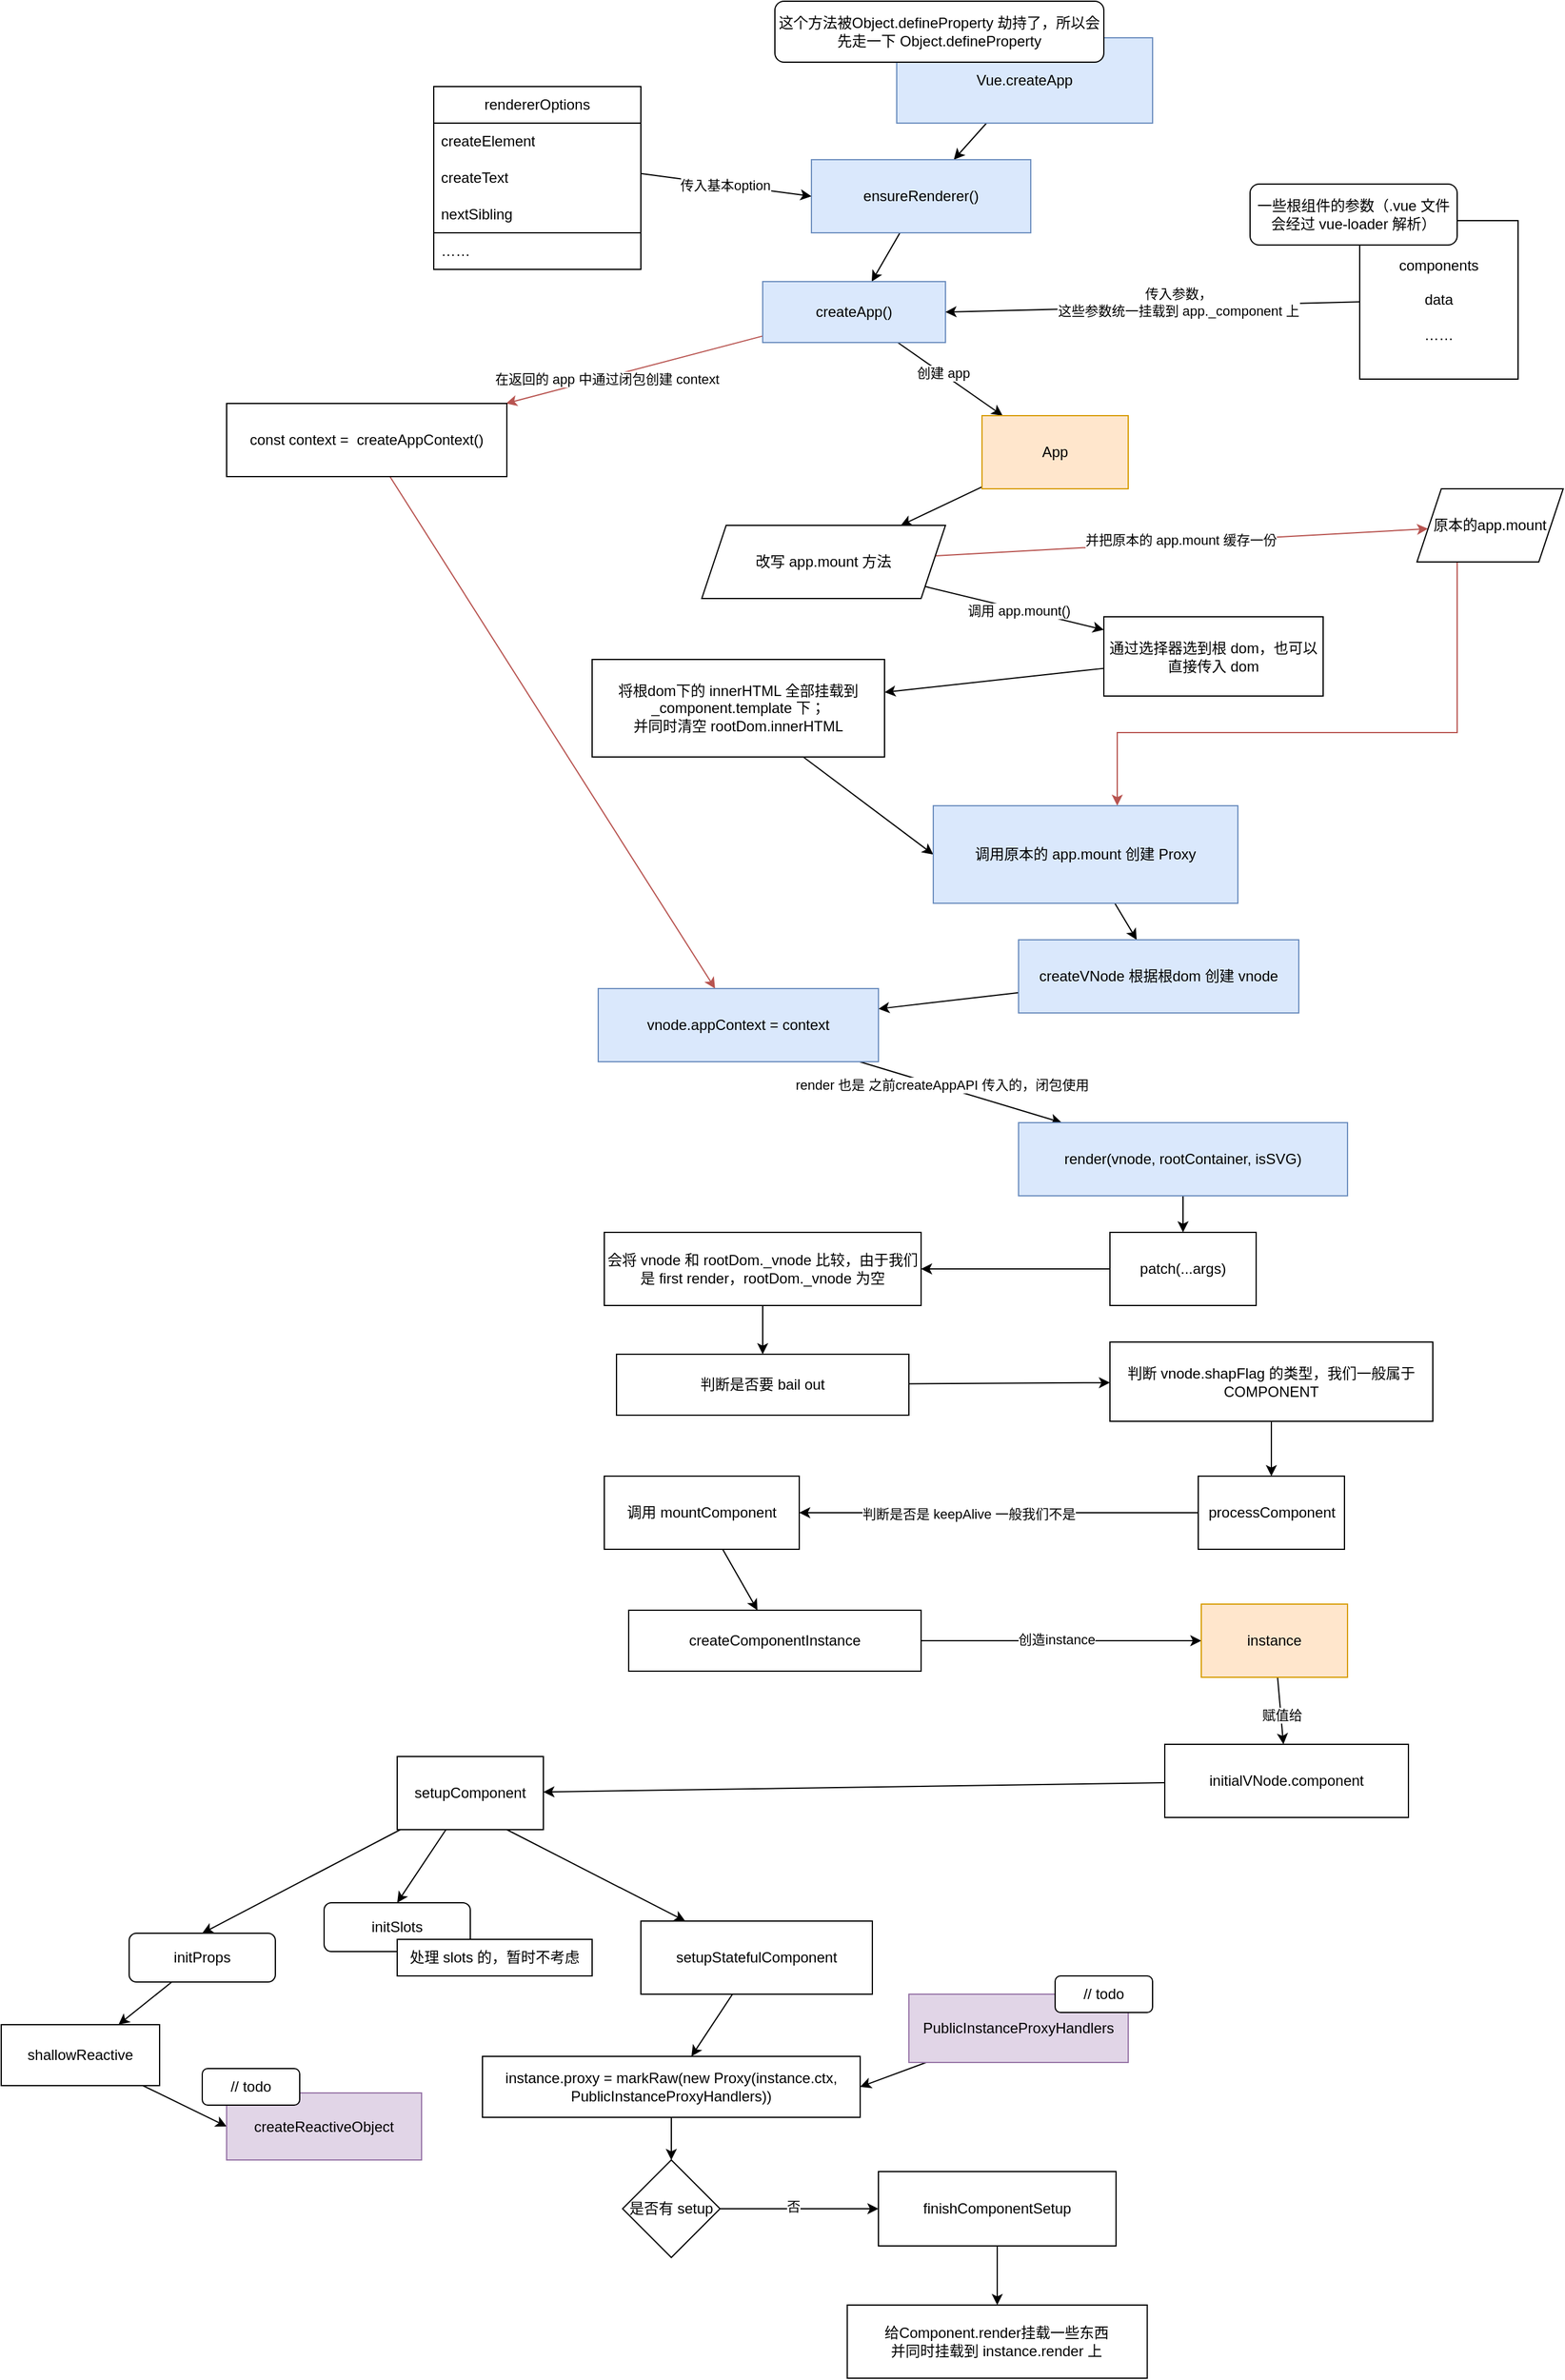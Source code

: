<mxfile version="21.7.2" type="github">
  <diagram name="第 1 页" id="jVa2W7IPWwnAXI4XaTAD">
    <mxGraphModel dx="2261" dy="822" grid="1" gridSize="10" guides="1" tooltips="1" connect="1" arrows="1" fold="1" page="1" pageScale="1" pageWidth="827" pageHeight="1169" math="0" shadow="0">
      <root>
        <mxCell id="0" />
        <mxCell id="1" parent="0" />
        <mxCell id="zJVTqqphNSBY5kHAIyzm-97" style="edgeStyle=none;rounded=0;orthogonalLoop=1;jettySize=auto;html=1;exitX=0.75;exitY=1;exitDx=0;exitDy=0;" edge="1" parent="1" source="zJVTqqphNSBY5kHAIyzm-80" target="zJVTqqphNSBY5kHAIyzm-98">
          <mxGeometry relative="1" as="geometry">
            <mxPoint x="410" y="1750" as="targetPoint" />
            <mxPoint x="220" y="1695.001" as="sourcePoint" />
          </mxGeometry>
        </mxCell>
        <mxCell id="zJVTqqphNSBY5kHAIyzm-1" style="rounded=0;orthogonalLoop=1;jettySize=auto;html=1;" edge="1" parent="1" source="simCPiNDv_beY422lD6f-1" target="zJVTqqphNSBY5kHAIyzm-2">
          <mxGeometry relative="1" as="geometry">
            <mxPoint x="320" y="270" as="targetPoint" />
          </mxGeometry>
        </mxCell>
        <mxCell id="simCPiNDv_beY422lD6f-1" value="Vue.createApp" style="rounded=0;whiteSpace=wrap;html=1;fillColor=#dae8fc;strokeColor=#6c8ebf;" parent="1" vertex="1">
          <mxGeometry x="280" y="110" width="210" height="70" as="geometry" />
        </mxCell>
        <mxCell id="simCPiNDv_beY422lD6f-2" value="这个方法被Object.defineProperty 劫持了，所以会先走一下 Object.defineProperty" style="rounded=1;whiteSpace=wrap;html=1;" parent="1" vertex="1">
          <mxGeometry x="180" y="80" width="270" height="50" as="geometry" />
        </mxCell>
        <mxCell id="zJVTqqphNSBY5kHAIyzm-11" style="rounded=0;orthogonalLoop=1;jettySize=auto;html=1;" edge="1" parent="1" source="zJVTqqphNSBY5kHAIyzm-2" target="zJVTqqphNSBY5kHAIyzm-12">
          <mxGeometry relative="1" as="geometry">
            <mxPoint x="280" y="360" as="targetPoint" />
          </mxGeometry>
        </mxCell>
        <mxCell id="zJVTqqphNSBY5kHAIyzm-2" value="ensureRenderer()" style="rounded=0;whiteSpace=wrap;html=1;fillColor=#dae8fc;strokeColor=#6c8ebf;" vertex="1" parent="1">
          <mxGeometry x="210" y="210" width="180" height="60" as="geometry" />
        </mxCell>
        <mxCell id="zJVTqqphNSBY5kHAIyzm-7" style="rounded=0;orthogonalLoop=1;jettySize=auto;html=1;entryX=0;entryY=0.5;entryDx=0;entryDy=0;" edge="1" parent="1" source="zJVTqqphNSBY5kHAIyzm-3" target="zJVTqqphNSBY5kHAIyzm-2">
          <mxGeometry relative="1" as="geometry" />
        </mxCell>
        <mxCell id="zJVTqqphNSBY5kHAIyzm-8" value="传入基本option" style="edgeLabel;html=1;align=center;verticalAlign=middle;resizable=0;points=[];" vertex="1" connectable="0" parent="zJVTqqphNSBY5kHAIyzm-7">
          <mxGeometry x="-0.017" relative="1" as="geometry">
            <mxPoint as="offset" />
          </mxGeometry>
        </mxCell>
        <mxCell id="zJVTqqphNSBY5kHAIyzm-3" value="rendererOptions" style="swimlane;fontStyle=0;childLayout=stackLayout;horizontal=1;startSize=30;horizontalStack=0;resizeParent=1;resizeParentMax=0;resizeLast=0;collapsible=1;marginBottom=0;whiteSpace=wrap;html=1;" vertex="1" parent="1">
          <mxGeometry x="-100" y="150" width="170" height="120" as="geometry" />
        </mxCell>
        <mxCell id="zJVTqqphNSBY5kHAIyzm-4" value="createElement" style="text;strokeColor=none;fillColor=none;align=left;verticalAlign=middle;spacingLeft=4;spacingRight=4;overflow=hidden;points=[[0,0.5],[1,0.5]];portConstraint=eastwest;rotatable=0;whiteSpace=wrap;html=1;" vertex="1" parent="zJVTqqphNSBY5kHAIyzm-3">
          <mxGeometry y="30" width="170" height="30" as="geometry" />
        </mxCell>
        <mxCell id="zJVTqqphNSBY5kHAIyzm-5" value="createText" style="text;strokeColor=none;fillColor=none;align=left;verticalAlign=middle;spacingLeft=4;spacingRight=4;overflow=hidden;points=[[0,0.5],[1,0.5]];portConstraint=eastwest;rotatable=0;whiteSpace=wrap;html=1;" vertex="1" parent="zJVTqqphNSBY5kHAIyzm-3">
          <mxGeometry y="60" width="170" height="30" as="geometry" />
        </mxCell>
        <mxCell id="zJVTqqphNSBY5kHAIyzm-6" value="nextSibling" style="text;strokeColor=none;fillColor=none;align=left;verticalAlign=middle;spacingLeft=4;spacingRight=4;overflow=hidden;points=[[0,0.5],[1,0.5]];portConstraint=eastwest;rotatable=0;whiteSpace=wrap;html=1;" vertex="1" parent="zJVTqqphNSBY5kHAIyzm-3">
          <mxGeometry y="90" width="170" height="30" as="geometry" />
        </mxCell>
        <mxCell id="zJVTqqphNSBY5kHAIyzm-10" value="……" style="text;strokeColor=default;fillColor=none;align=left;verticalAlign=middle;spacingLeft=4;spacingRight=4;overflow=hidden;points=[[0,0.5],[1,0.5]];portConstraint=eastwest;rotatable=0;whiteSpace=wrap;html=1;" vertex="1" parent="1">
          <mxGeometry x="-100" y="270" width="170" height="30" as="geometry" />
        </mxCell>
        <mxCell id="zJVTqqphNSBY5kHAIyzm-13" style="rounded=0;orthogonalLoop=1;jettySize=auto;html=1;" edge="1" parent="1" source="zJVTqqphNSBY5kHAIyzm-12" target="zJVTqqphNSBY5kHAIyzm-14">
          <mxGeometry relative="1" as="geometry">
            <mxPoint x="270" y="460" as="targetPoint" />
          </mxGeometry>
        </mxCell>
        <mxCell id="zJVTqqphNSBY5kHAIyzm-15" value="创建 app" style="edgeLabel;html=1;align=center;verticalAlign=middle;resizable=0;points=[];" vertex="1" connectable="0" parent="zJVTqqphNSBY5kHAIyzm-13">
          <mxGeometry x="-0.15" y="1" relative="1" as="geometry">
            <mxPoint as="offset" />
          </mxGeometry>
        </mxCell>
        <mxCell id="zJVTqqphNSBY5kHAIyzm-46" style="edgeStyle=none;rounded=0;orthogonalLoop=1;jettySize=auto;html=1;fillColor=#f8cecc;strokeColor=#b85450;" edge="1" parent="1" source="zJVTqqphNSBY5kHAIyzm-12" target="zJVTqqphNSBY5kHAIyzm-48">
          <mxGeometry relative="1" as="geometry">
            <mxPoint y="420" as="targetPoint" />
          </mxGeometry>
        </mxCell>
        <mxCell id="zJVTqqphNSBY5kHAIyzm-47" value="在返回的 app 中通过闭包创建 context" style="edgeLabel;html=1;align=center;verticalAlign=middle;resizable=0;points=[];" vertex="1" connectable="0" parent="zJVTqqphNSBY5kHAIyzm-46">
          <mxGeometry x="0.219" y="2" relative="1" as="geometry">
            <mxPoint y="-1" as="offset" />
          </mxGeometry>
        </mxCell>
        <mxCell id="zJVTqqphNSBY5kHAIyzm-12" value="createApp()" style="rounded=0;whiteSpace=wrap;html=1;fillColor=#dae8fc;strokeColor=#6c8ebf;" vertex="1" parent="1">
          <mxGeometry x="170" y="310" width="150" height="50" as="geometry" />
        </mxCell>
        <mxCell id="zJVTqqphNSBY5kHAIyzm-26" style="edgeStyle=none;rounded=0;orthogonalLoop=1;jettySize=auto;html=1;" edge="1" parent="1" source="zJVTqqphNSBY5kHAIyzm-14" target="zJVTqqphNSBY5kHAIyzm-27">
          <mxGeometry relative="1" as="geometry">
            <mxPoint x="360" y="530" as="targetPoint" />
          </mxGeometry>
        </mxCell>
        <mxCell id="zJVTqqphNSBY5kHAIyzm-14" value="App" style="rounded=0;whiteSpace=wrap;html=1;fillColor=#ffe6cc;strokeColor=#d79b00;" vertex="1" parent="1">
          <mxGeometry x="350" y="420" width="120" height="60" as="geometry" />
        </mxCell>
        <mxCell id="zJVTqqphNSBY5kHAIyzm-20" style="edgeStyle=none;rounded=0;orthogonalLoop=1;jettySize=auto;html=1;entryX=1;entryY=0.5;entryDx=0;entryDy=0;" edge="1" parent="1" source="zJVTqqphNSBY5kHAIyzm-19" target="zJVTqqphNSBY5kHAIyzm-12">
          <mxGeometry relative="1" as="geometry" />
        </mxCell>
        <mxCell id="zJVTqqphNSBY5kHAIyzm-21" value="传入参数，&lt;br&gt;这些参数统一挂载到 app._component 上" style="edgeLabel;html=1;align=center;verticalAlign=middle;resizable=0;points=[];" vertex="1" connectable="0" parent="zJVTqqphNSBY5kHAIyzm-20">
          <mxGeometry x="0.08" y="-2" relative="1" as="geometry">
            <mxPoint x="34" y="-2" as="offset" />
          </mxGeometry>
        </mxCell>
        <mxCell id="zJVTqqphNSBY5kHAIyzm-19" value="components&lt;br&gt;&lt;br&gt;data&lt;br&gt;&lt;br&gt;……" style="whiteSpace=wrap;html=1;aspect=fixed;" vertex="1" parent="1">
          <mxGeometry x="660" y="260" width="130" height="130" as="geometry" />
        </mxCell>
        <mxCell id="zJVTqqphNSBY5kHAIyzm-24" value="一些根组件的参数（.vue 文件会经过 vue-loader 解析）" style="rounded=1;whiteSpace=wrap;html=1;" vertex="1" parent="1">
          <mxGeometry x="570" y="230" width="170" height="50" as="geometry" />
        </mxCell>
        <mxCell id="zJVTqqphNSBY5kHAIyzm-28" style="edgeStyle=none;rounded=0;orthogonalLoop=1;jettySize=auto;html=1;" edge="1" parent="1" source="zJVTqqphNSBY5kHAIyzm-27" target="zJVTqqphNSBY5kHAIyzm-31">
          <mxGeometry relative="1" as="geometry">
            <mxPoint x="390" y="620" as="targetPoint" />
          </mxGeometry>
        </mxCell>
        <mxCell id="zJVTqqphNSBY5kHAIyzm-29" value="调用 app.mount()" style="edgeLabel;html=1;align=center;verticalAlign=middle;resizable=0;points=[];" vertex="1" connectable="0" parent="zJVTqqphNSBY5kHAIyzm-28">
          <mxGeometry x="-0.183" y="-7" relative="1" as="geometry">
            <mxPoint x="18" y="-2" as="offset" />
          </mxGeometry>
        </mxCell>
        <mxCell id="zJVTqqphNSBY5kHAIyzm-35" style="edgeStyle=none;rounded=0;orthogonalLoop=1;jettySize=auto;html=1;fillColor=#f8cecc;strokeColor=#b85450;" edge="1" parent="1" source="zJVTqqphNSBY5kHAIyzm-27" target="zJVTqqphNSBY5kHAIyzm-37">
          <mxGeometry relative="1" as="geometry">
            <mxPoint x="650" y="530" as="targetPoint" />
          </mxGeometry>
        </mxCell>
        <mxCell id="zJVTqqphNSBY5kHAIyzm-36" value="并把原本的 app.mount 缓存一份" style="edgeLabel;html=1;align=center;verticalAlign=middle;resizable=0;points=[];" vertex="1" connectable="0" parent="zJVTqqphNSBY5kHAIyzm-35">
          <mxGeometry x="-0.008" y="2" relative="1" as="geometry">
            <mxPoint as="offset" />
          </mxGeometry>
        </mxCell>
        <mxCell id="zJVTqqphNSBY5kHAIyzm-27" value="改写 app.mount 方法" style="shape=parallelogram;perimeter=parallelogramPerimeter;whiteSpace=wrap;html=1;fixedSize=1;" vertex="1" parent="1">
          <mxGeometry x="120" y="510" width="200" height="60" as="geometry" />
        </mxCell>
        <mxCell id="zJVTqqphNSBY5kHAIyzm-33" style="edgeStyle=none;rounded=0;orthogonalLoop=1;jettySize=auto;html=1;" edge="1" parent="1" source="zJVTqqphNSBY5kHAIyzm-31" target="zJVTqqphNSBY5kHAIyzm-34">
          <mxGeometry relative="1" as="geometry">
            <mxPoint x="280" y="670" as="targetPoint" />
          </mxGeometry>
        </mxCell>
        <mxCell id="zJVTqqphNSBY5kHAIyzm-31" value="通过选择器选到根 dom，也可以直接传入 dom" style="rounded=0;whiteSpace=wrap;html=1;" vertex="1" parent="1">
          <mxGeometry x="450" y="585" width="180" height="65" as="geometry" />
        </mxCell>
        <mxCell id="zJVTqqphNSBY5kHAIyzm-38" style="edgeStyle=none;rounded=0;orthogonalLoop=1;jettySize=auto;html=1;entryX=0;entryY=0.5;entryDx=0;entryDy=0;" edge="1" parent="1" source="zJVTqqphNSBY5kHAIyzm-34" target="zJVTqqphNSBY5kHAIyzm-41">
          <mxGeometry relative="1" as="geometry">
            <mxPoint x="390" y="760" as="targetPoint" />
          </mxGeometry>
        </mxCell>
        <mxCell id="zJVTqqphNSBY5kHAIyzm-34" value="&lt;div style=&quot;&quot;&gt;&lt;span style=&quot;background-color: initial;&quot;&gt;将根dom下的 innerHTML 全部挂载到 _component.template 下；&lt;/span&gt;&lt;/div&gt;&lt;div style=&quot;&quot;&gt;&lt;span style=&quot;background-color: initial;&quot;&gt;并同时清空 rootDom.innerHTML&lt;/span&gt;&lt;/div&gt;" style="rounded=0;whiteSpace=wrap;html=1;align=center;" vertex="1" parent="1">
          <mxGeometry x="30" y="620" width="240" height="80" as="geometry" />
        </mxCell>
        <mxCell id="zJVTqqphNSBY5kHAIyzm-39" style="edgeStyle=orthogonalEdgeStyle;rounded=0;orthogonalLoop=1;jettySize=auto;html=1;fillColor=#f8cecc;strokeColor=#b85450;" edge="1" parent="1" source="zJVTqqphNSBY5kHAIyzm-37" target="zJVTqqphNSBY5kHAIyzm-41">
          <mxGeometry relative="1" as="geometry">
            <mxPoint x="460" y="760" as="targetPoint" />
            <Array as="points">
              <mxPoint x="740" y="680" />
              <mxPoint x="461" y="680" />
            </Array>
          </mxGeometry>
        </mxCell>
        <mxCell id="zJVTqqphNSBY5kHAIyzm-37" value="原本的app.mount" style="shape=parallelogram;perimeter=parallelogramPerimeter;whiteSpace=wrap;html=1;fixedSize=1;" vertex="1" parent="1">
          <mxGeometry x="707" y="480" width="120" height="60" as="geometry" />
        </mxCell>
        <mxCell id="zJVTqqphNSBY5kHAIyzm-42" style="edgeStyle=none;rounded=0;orthogonalLoop=1;jettySize=auto;html=1;" edge="1" parent="1" source="zJVTqqphNSBY5kHAIyzm-41" target="zJVTqqphNSBY5kHAIyzm-43">
          <mxGeometry relative="1" as="geometry">
            <mxPoint x="350" y="880" as="targetPoint" />
          </mxGeometry>
        </mxCell>
        <mxCell id="zJVTqqphNSBY5kHAIyzm-41" value="调用原本的 app.mount 创建 Proxy" style="rounded=0;whiteSpace=wrap;html=1;fillColor=#dae8fc;strokeColor=#6c8ebf;" vertex="1" parent="1">
          <mxGeometry x="310" y="740" width="250" height="80" as="geometry" />
        </mxCell>
        <mxCell id="zJVTqqphNSBY5kHAIyzm-51" style="edgeStyle=none;rounded=0;orthogonalLoop=1;jettySize=auto;html=1;" edge="1" parent="1" source="zJVTqqphNSBY5kHAIyzm-43" target="zJVTqqphNSBY5kHAIyzm-50">
          <mxGeometry relative="1" as="geometry" />
        </mxCell>
        <mxCell id="zJVTqqphNSBY5kHAIyzm-43" value="createVNode 根据根dom 创建 vnode" style="rounded=0;whiteSpace=wrap;html=1;fillColor=#dae8fc;strokeColor=#6c8ebf;" vertex="1" parent="1">
          <mxGeometry x="380" y="850" width="230" height="60" as="geometry" />
        </mxCell>
        <mxCell id="zJVTqqphNSBY5kHAIyzm-49" style="edgeStyle=none;rounded=0;orthogonalLoop=1;jettySize=auto;html=1;fillColor=#f8cecc;strokeColor=#b85450;" edge="1" parent="1" source="zJVTqqphNSBY5kHAIyzm-48" target="zJVTqqphNSBY5kHAIyzm-50">
          <mxGeometry relative="1" as="geometry">
            <mxPoint x="100" y="950" as="targetPoint" />
          </mxGeometry>
        </mxCell>
        <mxCell id="zJVTqqphNSBY5kHAIyzm-48" value="const context =&amp;nbsp;&amp;nbsp;createAppContext()" style="rounded=0;whiteSpace=wrap;html=1;" vertex="1" parent="1">
          <mxGeometry x="-270" y="410" width="230" height="60" as="geometry" />
        </mxCell>
        <mxCell id="zJVTqqphNSBY5kHAIyzm-52" style="edgeStyle=none;rounded=0;orthogonalLoop=1;jettySize=auto;html=1;" edge="1" parent="1" source="zJVTqqphNSBY5kHAIyzm-50" target="zJVTqqphNSBY5kHAIyzm-53">
          <mxGeometry relative="1" as="geometry">
            <mxPoint x="370" y="1000" as="targetPoint" />
          </mxGeometry>
        </mxCell>
        <mxCell id="zJVTqqphNSBY5kHAIyzm-54" value="render 也是 之前createAppAPI 传入的，闭包使用" style="edgeLabel;html=1;align=center;verticalAlign=middle;resizable=0;points=[];" vertex="1" connectable="0" parent="zJVTqqphNSBY5kHAIyzm-52">
          <mxGeometry x="-0.194" y="1" relative="1" as="geometry">
            <mxPoint as="offset" />
          </mxGeometry>
        </mxCell>
        <mxCell id="zJVTqqphNSBY5kHAIyzm-50" value="vnode.appContext = context" style="rounded=0;whiteSpace=wrap;html=1;fillColor=#dae8fc;strokeColor=#6c8ebf;" vertex="1" parent="1">
          <mxGeometry x="35" y="890" width="230" height="60" as="geometry" />
        </mxCell>
        <mxCell id="zJVTqqphNSBY5kHAIyzm-55" style="edgeStyle=none;rounded=0;orthogonalLoop=1;jettySize=auto;html=1;" edge="1" parent="1" source="zJVTqqphNSBY5kHAIyzm-53" target="zJVTqqphNSBY5kHAIyzm-56">
          <mxGeometry relative="1" as="geometry">
            <mxPoint x="515" y="1110" as="targetPoint" />
          </mxGeometry>
        </mxCell>
        <mxCell id="zJVTqqphNSBY5kHAIyzm-53" value="render(vnode, rootContainer, isSVG)" style="rounded=0;whiteSpace=wrap;html=1;fillColor=#dae8fc;strokeColor=#6c8ebf;" vertex="1" parent="1">
          <mxGeometry x="380" y="1000" width="270" height="60" as="geometry" />
        </mxCell>
        <mxCell id="zJVTqqphNSBY5kHAIyzm-57" style="edgeStyle=none;rounded=0;orthogonalLoop=1;jettySize=auto;html=1;" edge="1" parent="1" source="zJVTqqphNSBY5kHAIyzm-56" target="zJVTqqphNSBY5kHAIyzm-58">
          <mxGeometry relative="1" as="geometry">
            <mxPoint x="240" y="1120" as="targetPoint" />
          </mxGeometry>
        </mxCell>
        <mxCell id="zJVTqqphNSBY5kHAIyzm-56" value="patch(...args)" style="rounded=0;whiteSpace=wrap;html=1;" vertex="1" parent="1">
          <mxGeometry x="455" y="1090" width="120" height="60" as="geometry" />
        </mxCell>
        <mxCell id="zJVTqqphNSBY5kHAIyzm-59" style="edgeStyle=none;rounded=0;orthogonalLoop=1;jettySize=auto;html=1;" edge="1" parent="1" source="zJVTqqphNSBY5kHAIyzm-58" target="zJVTqqphNSBY5kHAIyzm-60">
          <mxGeometry relative="1" as="geometry">
            <mxPoint x="170" y="1210" as="targetPoint" />
          </mxGeometry>
        </mxCell>
        <mxCell id="zJVTqqphNSBY5kHAIyzm-58" value="会将 vnode 和 rootDom._vnode 比较，由于我们是 first render，rootDom._vnode 为空" style="rounded=0;whiteSpace=wrap;html=1;" vertex="1" parent="1">
          <mxGeometry x="40" y="1090" width="260" height="60" as="geometry" />
        </mxCell>
        <mxCell id="zJVTqqphNSBY5kHAIyzm-61" style="edgeStyle=none;rounded=0;orthogonalLoop=1;jettySize=auto;html=1;" edge="1" parent="1" source="zJVTqqphNSBY5kHAIyzm-60" target="zJVTqqphNSBY5kHAIyzm-62">
          <mxGeometry relative="1" as="geometry">
            <mxPoint x="400" y="1215" as="targetPoint" />
          </mxGeometry>
        </mxCell>
        <mxCell id="zJVTqqphNSBY5kHAIyzm-60" value="判断是否要 bail out" style="rounded=0;whiteSpace=wrap;html=1;" vertex="1" parent="1">
          <mxGeometry x="50" y="1190" width="240" height="50" as="geometry" />
        </mxCell>
        <mxCell id="zJVTqqphNSBY5kHAIyzm-63" style="edgeStyle=none;rounded=0;orthogonalLoop=1;jettySize=auto;html=1;" edge="1" parent="1" source="zJVTqqphNSBY5kHAIyzm-62" target="zJVTqqphNSBY5kHAIyzm-64">
          <mxGeometry relative="1" as="geometry">
            <mxPoint x="587.5" y="1300" as="targetPoint" />
          </mxGeometry>
        </mxCell>
        <mxCell id="zJVTqqphNSBY5kHAIyzm-62" value="判断 vnode.shapFlag 的类型，我们一般属于&lt;br&gt;COMPONENT" style="rounded=0;whiteSpace=wrap;html=1;" vertex="1" parent="1">
          <mxGeometry x="455" y="1180" width="265" height="65" as="geometry" />
        </mxCell>
        <mxCell id="zJVTqqphNSBY5kHAIyzm-65" style="edgeStyle=none;rounded=0;orthogonalLoop=1;jettySize=auto;html=1;" edge="1" parent="1" source="zJVTqqphNSBY5kHAIyzm-64" target="zJVTqqphNSBY5kHAIyzm-66">
          <mxGeometry relative="1" as="geometry">
            <mxPoint x="180" y="1320" as="targetPoint" />
          </mxGeometry>
        </mxCell>
        <mxCell id="zJVTqqphNSBY5kHAIyzm-67" value="判断是否是 keepAlive 一般我们不是" style="edgeLabel;html=1;align=center;verticalAlign=middle;resizable=0;points=[];" vertex="1" connectable="0" parent="zJVTqqphNSBY5kHAIyzm-65">
          <mxGeometry x="0.151" y="1" relative="1" as="geometry">
            <mxPoint as="offset" />
          </mxGeometry>
        </mxCell>
        <mxCell id="zJVTqqphNSBY5kHAIyzm-64" value="processComponent" style="rounded=0;whiteSpace=wrap;html=1;" vertex="1" parent="1">
          <mxGeometry x="527.5" y="1290" width="120" height="60" as="geometry" />
        </mxCell>
        <mxCell id="zJVTqqphNSBY5kHAIyzm-69" style="edgeStyle=none;rounded=0;orthogonalLoop=1;jettySize=auto;html=1;" edge="1" parent="1" source="zJVTqqphNSBY5kHAIyzm-66" target="zJVTqqphNSBY5kHAIyzm-70">
          <mxGeometry relative="1" as="geometry">
            <mxPoint x="120" y="1430" as="targetPoint" />
          </mxGeometry>
        </mxCell>
        <mxCell id="zJVTqqphNSBY5kHAIyzm-66" value="调用&amp;nbsp;mountComponent" style="rounded=0;whiteSpace=wrap;html=1;" vertex="1" parent="1">
          <mxGeometry x="40" y="1290" width="160" height="60" as="geometry" />
        </mxCell>
        <mxCell id="zJVTqqphNSBY5kHAIyzm-68" style="edgeStyle=none;rounded=0;orthogonalLoop=1;jettySize=auto;html=1;exitX=0.75;exitY=0;exitDx=0;exitDy=0;" edge="1" parent="1" source="zJVTqqphNSBY5kHAIyzm-66" target="zJVTqqphNSBY5kHAIyzm-66">
          <mxGeometry relative="1" as="geometry" />
        </mxCell>
        <mxCell id="zJVTqqphNSBY5kHAIyzm-71" style="edgeStyle=none;rounded=0;orthogonalLoop=1;jettySize=auto;html=1;" edge="1" parent="1" source="zJVTqqphNSBY5kHAIyzm-70" target="zJVTqqphNSBY5kHAIyzm-72">
          <mxGeometry relative="1" as="geometry">
            <mxPoint x="430" y="1425" as="targetPoint" />
          </mxGeometry>
        </mxCell>
        <mxCell id="zJVTqqphNSBY5kHAIyzm-73" value="创造instance" style="edgeLabel;html=1;align=center;verticalAlign=middle;resizable=0;points=[];" vertex="1" connectable="0" parent="zJVTqqphNSBY5kHAIyzm-71">
          <mxGeometry x="-0.037" y="1" relative="1" as="geometry">
            <mxPoint as="offset" />
          </mxGeometry>
        </mxCell>
        <mxCell id="zJVTqqphNSBY5kHAIyzm-70" value="createComponentInstance" style="rounded=0;whiteSpace=wrap;html=1;" vertex="1" parent="1">
          <mxGeometry x="60" y="1400" width="240" height="50" as="geometry" />
        </mxCell>
        <mxCell id="zJVTqqphNSBY5kHAIyzm-75" style="edgeStyle=none;rounded=0;orthogonalLoop=1;jettySize=auto;html=1;" edge="1" parent="1" source="zJVTqqphNSBY5kHAIyzm-72" target="zJVTqqphNSBY5kHAIyzm-78">
          <mxGeometry relative="1" as="geometry">
            <mxPoint x="590" y="1510" as="targetPoint" />
          </mxGeometry>
        </mxCell>
        <mxCell id="zJVTqqphNSBY5kHAIyzm-76" value="赋值给" style="edgeLabel;html=1;align=center;verticalAlign=middle;resizable=0;points=[];" vertex="1" connectable="0" parent="zJVTqqphNSBY5kHAIyzm-75">
          <mxGeometry x="0.236" y="2" relative="1" as="geometry">
            <mxPoint x="-2" y="-3" as="offset" />
          </mxGeometry>
        </mxCell>
        <mxCell id="zJVTqqphNSBY5kHAIyzm-72" value="instance" style="rounded=0;whiteSpace=wrap;html=1;fillColor=#ffe6cc;strokeColor=#d79b00;" vertex="1" parent="1">
          <mxGeometry x="530" y="1395" width="120" height="60" as="geometry" />
        </mxCell>
        <mxCell id="zJVTqqphNSBY5kHAIyzm-79" style="edgeStyle=none;rounded=0;orthogonalLoop=1;jettySize=auto;html=1;" edge="1" parent="1" source="zJVTqqphNSBY5kHAIyzm-78" target="zJVTqqphNSBY5kHAIyzm-80">
          <mxGeometry relative="1" as="geometry">
            <mxPoint x="250" y="1540" as="targetPoint" />
          </mxGeometry>
        </mxCell>
        <mxCell id="zJVTqqphNSBY5kHAIyzm-78" value="initialVNode.component" style="rounded=0;whiteSpace=wrap;html=1;" vertex="1" parent="1">
          <mxGeometry x="500" y="1510" width="200" height="60" as="geometry" />
        </mxCell>
        <mxCell id="zJVTqqphNSBY5kHAIyzm-84" style="edgeStyle=none;rounded=0;orthogonalLoop=1;jettySize=auto;html=1;entryX=0.5;entryY=0;entryDx=0;entryDy=0;" edge="1" parent="1" source="zJVTqqphNSBY5kHAIyzm-80" target="zJVTqqphNSBY5kHAIyzm-82">
          <mxGeometry relative="1" as="geometry" />
        </mxCell>
        <mxCell id="zJVTqqphNSBY5kHAIyzm-85" style="edgeStyle=none;rounded=0;orthogonalLoop=1;jettySize=auto;html=1;entryX=0.5;entryY=0;entryDx=0;entryDy=0;" edge="1" parent="1" source="zJVTqqphNSBY5kHAIyzm-80" target="zJVTqqphNSBY5kHAIyzm-83">
          <mxGeometry relative="1" as="geometry" />
        </mxCell>
        <mxCell id="zJVTqqphNSBY5kHAIyzm-80" value="setupComponent" style="rounded=0;whiteSpace=wrap;html=1;" vertex="1" parent="1">
          <mxGeometry x="-130" y="1520" width="120" height="60" as="geometry" />
        </mxCell>
        <mxCell id="zJVTqqphNSBY5kHAIyzm-86" style="edgeStyle=none;rounded=0;orthogonalLoop=1;jettySize=auto;html=1;" edge="1" parent="1" source="zJVTqqphNSBY5kHAIyzm-82" target="zJVTqqphNSBY5kHAIyzm-87">
          <mxGeometry relative="1" as="geometry">
            <mxPoint x="-400" y="1746" as="targetPoint" />
          </mxGeometry>
        </mxCell>
        <mxCell id="zJVTqqphNSBY5kHAIyzm-82" value="initProps" style="rounded=1;whiteSpace=wrap;html=1;" vertex="1" parent="1">
          <mxGeometry x="-350" y="1665" width="120" height="40" as="geometry" />
        </mxCell>
        <mxCell id="zJVTqqphNSBY5kHAIyzm-83" value="initSlots" style="rounded=1;whiteSpace=wrap;html=1;" vertex="1" parent="1">
          <mxGeometry x="-190" y="1640" width="120" height="40" as="geometry" />
        </mxCell>
        <mxCell id="zJVTqqphNSBY5kHAIyzm-94" style="edgeStyle=none;rounded=0;orthogonalLoop=1;jettySize=auto;html=1;entryX=0;entryY=0.5;entryDx=0;entryDy=0;" edge="1" parent="1" source="zJVTqqphNSBY5kHAIyzm-87" target="zJVTqqphNSBY5kHAIyzm-89">
          <mxGeometry relative="1" as="geometry" />
        </mxCell>
        <mxCell id="zJVTqqphNSBY5kHAIyzm-87" value="shallowReactive" style="rounded=0;whiteSpace=wrap;html=1;" vertex="1" parent="1">
          <mxGeometry x="-455" y="1740" width="130" height="50" as="geometry" />
        </mxCell>
        <mxCell id="zJVTqqphNSBY5kHAIyzm-89" value="createReactiveObject" style="rounded=0;whiteSpace=wrap;html=1;fillColor=#e1d5e7;strokeColor=#9673a6;" vertex="1" parent="1">
          <mxGeometry x="-270" y="1796" width="160" height="55" as="geometry" />
        </mxCell>
        <mxCell id="zJVTqqphNSBY5kHAIyzm-91" value="// todo" style="rounded=1;whiteSpace=wrap;html=1;" vertex="1" parent="1">
          <mxGeometry x="-290" y="1776" width="80" height="30" as="geometry" />
        </mxCell>
        <mxCell id="zJVTqqphNSBY5kHAIyzm-93" value="处理 slots 的，暂时不考虑" style="rounded=0;whiteSpace=wrap;html=1;" vertex="1" parent="1">
          <mxGeometry x="-130" y="1670" width="160" height="30" as="geometry" />
        </mxCell>
        <mxCell id="zJVTqqphNSBY5kHAIyzm-99" style="edgeStyle=none;rounded=0;orthogonalLoop=1;jettySize=auto;html=1;" edge="1" parent="1" source="zJVTqqphNSBY5kHAIyzm-98" target="zJVTqqphNSBY5kHAIyzm-100">
          <mxGeometry relative="1" as="geometry">
            <mxPoint x="100" y="1810" as="targetPoint" />
          </mxGeometry>
        </mxCell>
        <mxCell id="zJVTqqphNSBY5kHAIyzm-98" value="setupStatefulComponent" style="rounded=0;whiteSpace=wrap;html=1;" vertex="1" parent="1">
          <mxGeometry x="70" y="1655" width="190" height="60" as="geometry" />
        </mxCell>
        <mxCell id="zJVTqqphNSBY5kHAIyzm-104" style="edgeStyle=none;rounded=0;orthogonalLoop=1;jettySize=auto;html=1;" edge="1" parent="1" source="zJVTqqphNSBY5kHAIyzm-100" target="zJVTqqphNSBY5kHAIyzm-105">
          <mxGeometry relative="1" as="geometry">
            <mxPoint x="95" y="1860" as="targetPoint" />
          </mxGeometry>
        </mxCell>
        <mxCell id="zJVTqqphNSBY5kHAIyzm-100" value="instance.proxy = markRaw(new Proxy(instance.ctx, PublicInstanceProxyHandlers))" style="rounded=0;whiteSpace=wrap;html=1;" vertex="1" parent="1">
          <mxGeometry x="-60" y="1766" width="310" height="50" as="geometry" />
        </mxCell>
        <mxCell id="zJVTqqphNSBY5kHAIyzm-102" style="edgeStyle=none;rounded=0;orthogonalLoop=1;jettySize=auto;html=1;entryX=1;entryY=0.5;entryDx=0;entryDy=0;" edge="1" parent="1" source="zJVTqqphNSBY5kHAIyzm-101" target="zJVTqqphNSBY5kHAIyzm-100">
          <mxGeometry relative="1" as="geometry" />
        </mxCell>
        <mxCell id="zJVTqqphNSBY5kHAIyzm-101" value="PublicInstanceProxyHandlers" style="rounded=0;whiteSpace=wrap;html=1;fillColor=#e1d5e7;strokeColor=#9673a6;" vertex="1" parent="1">
          <mxGeometry x="290" y="1715" width="180" height="56" as="geometry" />
        </mxCell>
        <mxCell id="zJVTqqphNSBY5kHAIyzm-103" value="// todo" style="rounded=1;whiteSpace=wrap;html=1;" vertex="1" parent="1">
          <mxGeometry x="410" y="1700" width="80" height="30" as="geometry" />
        </mxCell>
        <mxCell id="zJVTqqphNSBY5kHAIyzm-106" style="edgeStyle=none;rounded=0;orthogonalLoop=1;jettySize=auto;html=1;" edge="1" parent="1" source="zJVTqqphNSBY5kHAIyzm-105" target="zJVTqqphNSBY5kHAIyzm-107">
          <mxGeometry relative="1" as="geometry">
            <mxPoint x="210" y="1891" as="targetPoint" />
          </mxGeometry>
        </mxCell>
        <mxCell id="zJVTqqphNSBY5kHAIyzm-108" value="否" style="edgeLabel;html=1;align=center;verticalAlign=middle;resizable=0;points=[];" vertex="1" connectable="0" parent="zJVTqqphNSBY5kHAIyzm-106">
          <mxGeometry x="-0.087" y="2" relative="1" as="geometry">
            <mxPoint as="offset" />
          </mxGeometry>
        </mxCell>
        <mxCell id="zJVTqqphNSBY5kHAIyzm-105" value="是否有 setup" style="rhombus;whiteSpace=wrap;html=1;" vertex="1" parent="1">
          <mxGeometry x="55" y="1851" width="80" height="80" as="geometry" />
        </mxCell>
        <mxCell id="zJVTqqphNSBY5kHAIyzm-109" style="edgeStyle=none;rounded=0;orthogonalLoop=1;jettySize=auto;html=1;" edge="1" parent="1" source="zJVTqqphNSBY5kHAIyzm-107" target="zJVTqqphNSBY5kHAIyzm-110">
          <mxGeometry relative="1" as="geometry">
            <mxPoint x="362.5" y="1970" as="targetPoint" />
          </mxGeometry>
        </mxCell>
        <mxCell id="zJVTqqphNSBY5kHAIyzm-107" value="finishComponentSetup" style="rounded=0;whiteSpace=wrap;html=1;" vertex="1" parent="1">
          <mxGeometry x="265" y="1860.5" width="195" height="61" as="geometry" />
        </mxCell>
        <mxCell id="zJVTqqphNSBY5kHAIyzm-110" value="给Component.render挂载一些东西&lt;br&gt;并同时挂载到 instance.render 上" style="rounded=0;whiteSpace=wrap;html=1;" vertex="1" parent="1">
          <mxGeometry x="239.38" y="1970" width="246.25" height="60" as="geometry" />
        </mxCell>
      </root>
    </mxGraphModel>
  </diagram>
</mxfile>

